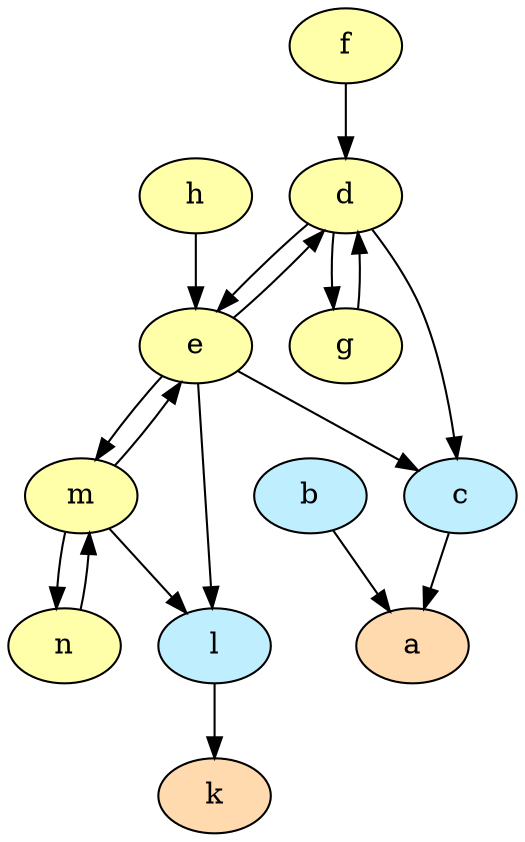 strict digraph "" {
	b	[fillcolor="#bfefff",
		style=filled];
	a	[fillcolor="#ffdaaf",
		style=filled];
	b -> a	[dir=forward];
	c	[fillcolor="#bfefff",
		style=filled];
	c -> a	[dir=forward];
	l	[fillcolor="#bfefff",
		style=filled];
	k	[fillcolor="#ffdaaf",
		style=filled];
	l -> k	[dir=forward];
	d	[fillcolor="#FFFFAA",
		style=filled];
	d -> c	[dir=forward];
	e	[fillcolor="#FFFFAA",
		style=filled];
	d -> e	[dir=forward];
	g	[fillcolor="#FFFFAA",
		style=filled];
	d -> g	[dir=forward];
	e -> c	[dir=forward];
	e -> l	[dir=forward];
	e -> d	[dir=forward];
	m	[fillcolor="#FFFFAA",
		style=filled];
	e -> m	[dir=forward];
	g -> d	[dir=forward];
	m -> l	[dir=forward];
	m -> e	[dir=forward];
	n	[fillcolor="#FFFFAA",
		style=filled];
	m -> n	[dir=forward];
	n -> m	[dir=forward];
	f	[fillcolor="#FFFFAA",
		style=filled];
	f -> d	[dir=forward];
	h	[fillcolor="#FFFFAA",
		style=filled];
	h -> e	[dir=forward];
}
